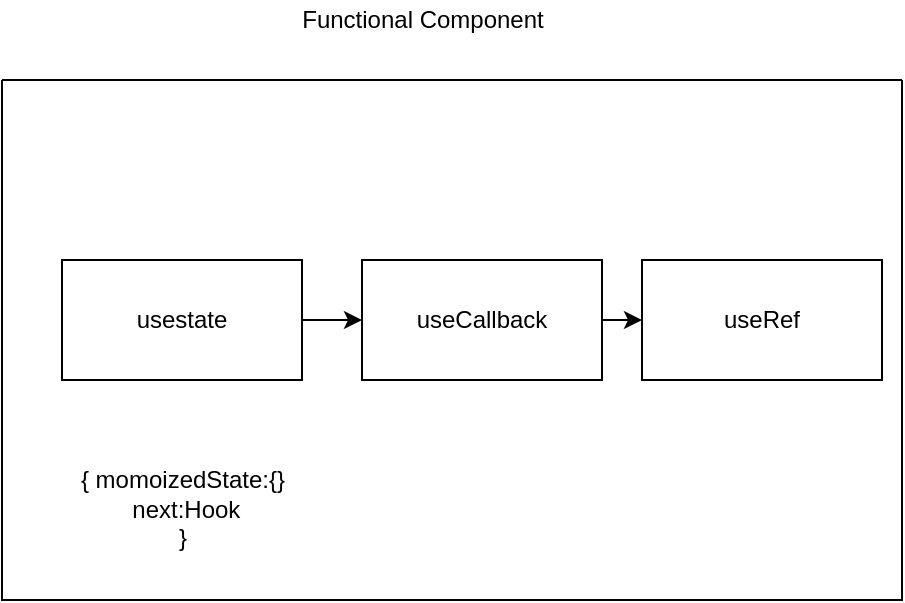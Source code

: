 <mxfile>
    <diagram id="Fr5ZLkHbCOPILN53et4g" name="Page-1">
        <mxGraphModel dx="493" dy="524" grid="1" gridSize="10" guides="1" tooltips="1" connect="1" arrows="1" fold="1" page="1" pageScale="1" pageWidth="850" pageHeight="1100" math="0" shadow="0">
            <root>
                <mxCell id="0"/>
                <mxCell id="1" parent="0"/>
                <mxCell id="2" value="" style="swimlane;startSize=0;" parent="1" vertex="1">
                    <mxGeometry x="30" y="100" width="450" height="260" as="geometry"/>
                </mxCell>
                <mxCell id="7" style="edgeStyle=none;html=1;entryX=0;entryY=0.5;entryDx=0;entryDy=0;" parent="2" source="5" target="6" edge="1">
                    <mxGeometry relative="1" as="geometry"/>
                </mxCell>
                <mxCell id="5" value="usestate" style="rounded=0;whiteSpace=wrap;html=1;" parent="2" vertex="1">
                    <mxGeometry x="30" y="90" width="120" height="60" as="geometry"/>
                </mxCell>
                <mxCell id="9" style="edgeStyle=none;html=1;entryX=0;entryY=0.5;entryDx=0;entryDy=0;" parent="2" source="6" target="8" edge="1">
                    <mxGeometry relative="1" as="geometry"/>
                </mxCell>
                <mxCell id="6" value="useCallback" style="rounded=0;whiteSpace=wrap;html=1;" parent="2" vertex="1">
                    <mxGeometry x="180" y="90" width="120" height="60" as="geometry"/>
                </mxCell>
                <mxCell id="8" value="useRef" style="rounded=0;whiteSpace=wrap;html=1;" parent="2" vertex="1">
                    <mxGeometry x="320" y="90" width="120" height="60" as="geometry"/>
                </mxCell>
                <mxCell id="10" value="&lt;br&gt;&lt;br&gt;{ momoizedState:{}&lt;br&gt;&amp;nbsp;next:Hook&lt;br&gt;}" style="text;html=1;align=center;verticalAlign=middle;resizable=0;points=[];autosize=1;strokeColor=none;fillColor=none;" parent="2" vertex="1">
                    <mxGeometry x="30" y="160" width="120" height="80" as="geometry"/>
                </mxCell>
                <mxCell id="3" value="Functional Component" style="text;html=1;align=center;verticalAlign=middle;resizable=0;points=[];autosize=1;strokeColor=none;fillColor=none;" parent="1" vertex="1">
                    <mxGeometry x="170" y="60" width="140" height="20" as="geometry"/>
                </mxCell>
            </root>
        </mxGraphModel>
    </diagram>
</mxfile>

